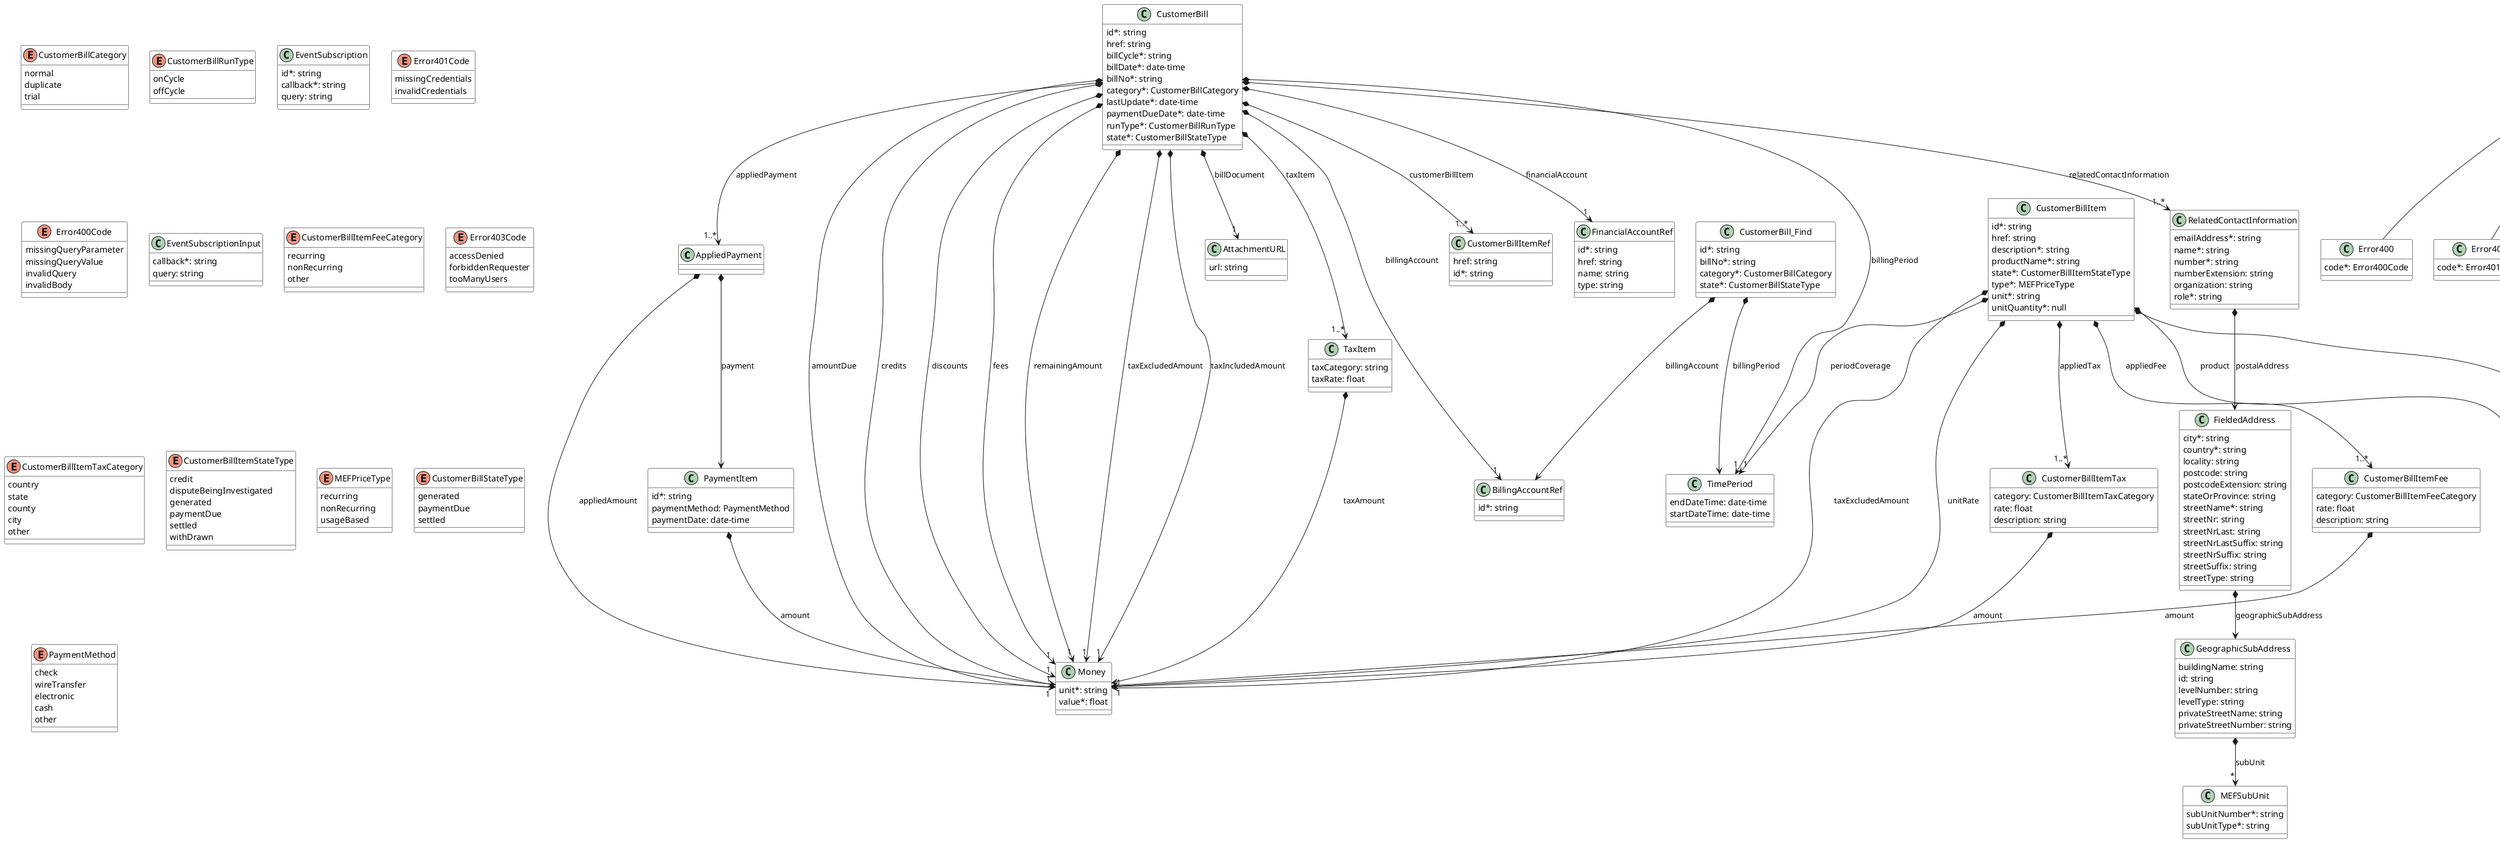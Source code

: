 @startuml
skinparam {
    ClassBackgroundColor White
    ClassBorderColor Black
}

class AppliedPayment {

}

AppliedPayment *--> Money : appliedAmount
AppliedPayment *--> PaymentItem : payment


class AttachmentURL {

    url: string
}



class BillingAccountRef {

    id*: string
}



class CustomerBill {

    id*: string
    href: string
    billCycle*: string
    billDate*: date-time
    billNo*: string
    category*: CustomerBillCategory
    lastUpdate*: date-time
    paymentDueDate*: date-time
    runType*: CustomerBillRunType
    state*: CustomerBillStateType
}

CustomerBill *-->"1" Money : amountDue
CustomerBill *-->"1..*" AppliedPayment : appliedPayment
CustomerBill *-->"1" BillingAccountRef : billingAccount
CustomerBill *-->"1" AttachmentURL : billDocument
CustomerBill *-->"1" TimePeriod : billingPeriod
CustomerBill *-->"1" Money : credits
CustomerBill *-->"1..*" CustomerBillItemRef : customerBillItem
CustomerBill *-->"1" Money : discounts
CustomerBill *-->"1" Money : fees
CustomerBill *-->"1" FinancialAccountRef : financialAccount
CustomerBill *-->"1..*" RelatedContactInformation : relatedContactInformation
CustomerBill *-->"1" Money : remainingAmount
CustomerBill *-->"1" Money : taxExcludedAmount
CustomerBill *-->"1" Money : taxIncludedAmount
CustomerBill *-->"1..*" TaxItem : taxItem


class CustomerBillItem {

    id*: string
    href: string
    description*: string
    productName*: string
    state*: CustomerBillItemStateType
    type*: MEFPriceType
    unit*: string
    unitQuantity*: null
}

CustomerBillItem *-->"1..*" CustomerBillItemTax : appliedTax
CustomerBillItem *-->"1..*" CustomerBillItemFee : appliedFee
CustomerBillItem *-->"1" TimePeriod : periodCoverage
CustomerBillItem *-->"1" ProductRef : product
CustomerBillItem *-->"1" MEFProductOrderItemRef : productOrderItem
CustomerBillItem *-->"1" Money : taxExcludedAmount
CustomerBillItem *-->"1" Money : unitRate


class CustomerBillItemFee {

    category: CustomerBillItemFeeCategory
    rate: float
    description: string
}

CustomerBillItemFee *--> Money : amount


enum CustomerBillCategory {

    normal
    duplicate
    trial
}
class CustomerBillItemRef {

    href: string
    id*: string
}



class CustomerBillItemTax {

    category: CustomerBillItemTaxCategory
    rate: float
    description: string
}

CustomerBillItemTax *--> Money : amount


class CustomerBill_Find {

    id*: string
    billNo*: string
    category*: CustomerBillCategory
    state*: CustomerBillStateType
}

CustomerBill_Find *--> BillingAccountRef : billingAccount
CustomerBill_Find *--> TimePeriod : billingPeriod


class Error400 {

    code*: Error400Code
}
Error <|-- Error400



class Error401 {

    code*: Error401Code
}
Error <|-- Error401



class Error403 {

    code*: Error403Code
}
Error <|-- Error403



class Error500 {

    code*: string
}
Error <|-- Error500



enum CustomerBillRunType {

    onCycle
    offCycle
}
class EventSubscription {

    id*: string
    callback*: string
    query: string
}



class FieldedAddress {

    city*: string
    country*: string
    locality: string
    postcode: string
    postcodeExtension: string
    stateOrProvince: string
    streetName*: string
    streetNr: string
    streetNrLast: string
    streetNrLastSuffix: string
    streetNrSuffix: string
    streetSuffix: string
    streetType: string
}

FieldedAddress *--> GeographicSubAddress : geographicSubAddress


class FinancialAccountRef {

    id*: string
    href: string
    name: string
    type: string
}



class Money {

    unit*: string
    value*: float
}



class PaymentItem {

    id*: string
    paymentMethod: PaymentMethod
    paymentDate: date-time
}

PaymentItem *--> Money : amount


class ProductRef {

    id*: string
    href: string
}



class RelatedContactInformation {

    emailAddress*: string
    name*: string
    number*: string
    numberExtension: string
    organization: string
    role*: string
}

RelatedContactInformation *--> FieldedAddress : postalAddress


enum Error401Code {

    missingCredentials
    invalidCredentials
}
enum Error400Code {

    missingQueryParameter
    missingQueryValue
    invalidQuery
    invalidBody
}
class Error404 {

    code*: string
}
Error <|-- Error404



class Error {

    code*: string
    reason*: string
    message: string
    status: string
    referenceError: uri
}



class EventSubscriptionInput {

    callback*: string
    query: string
}



class GeographicSubAddress {

    buildingName: string
    id: string
    levelNumber: string
    levelType: string
    privateStreetName: string
    privateStreetNumber: string
}

GeographicSubAddress *-->"*" MEFSubUnit : subUnit


class TaxItem {

    taxCategory: string
    taxRate: float
}

TaxItem *--> Money : taxAmount


enum CustomerBillItemFeeCategory {

    recurring
    nonRecurring
    other
}
enum Error403Code {

    accessDenied
    forbiddenRequester
    tooManyUsers
}
enum CustomerBillItemTaxCategory {

    country
    state
    county
    city
    other
}
enum CustomerBillItemStateType {

    credit
    disputeBeingInvestigated
    generated
    paymentDue
    settled
    withDrawn
}
enum MEFPriceType {

    recurring
    nonRecurring
    usageBased
}
enum CustomerBillStateType {

    generated
    paymentDue
    settled
}
class MEFProductOrderItemRef {

    productOrderHref: string
    productOrderId*: string
    productOrderItemId*: string
}



class MEFSubUnit {

    subUnitNumber*: string
    subUnitType*: string
}



enum PaymentMethod {

    check
    wireTransfer
    electronic
    cash
    other
}
class TimePeriod {

    endDateTime: date-time
    startDateTime: date-time
}



@enduml

